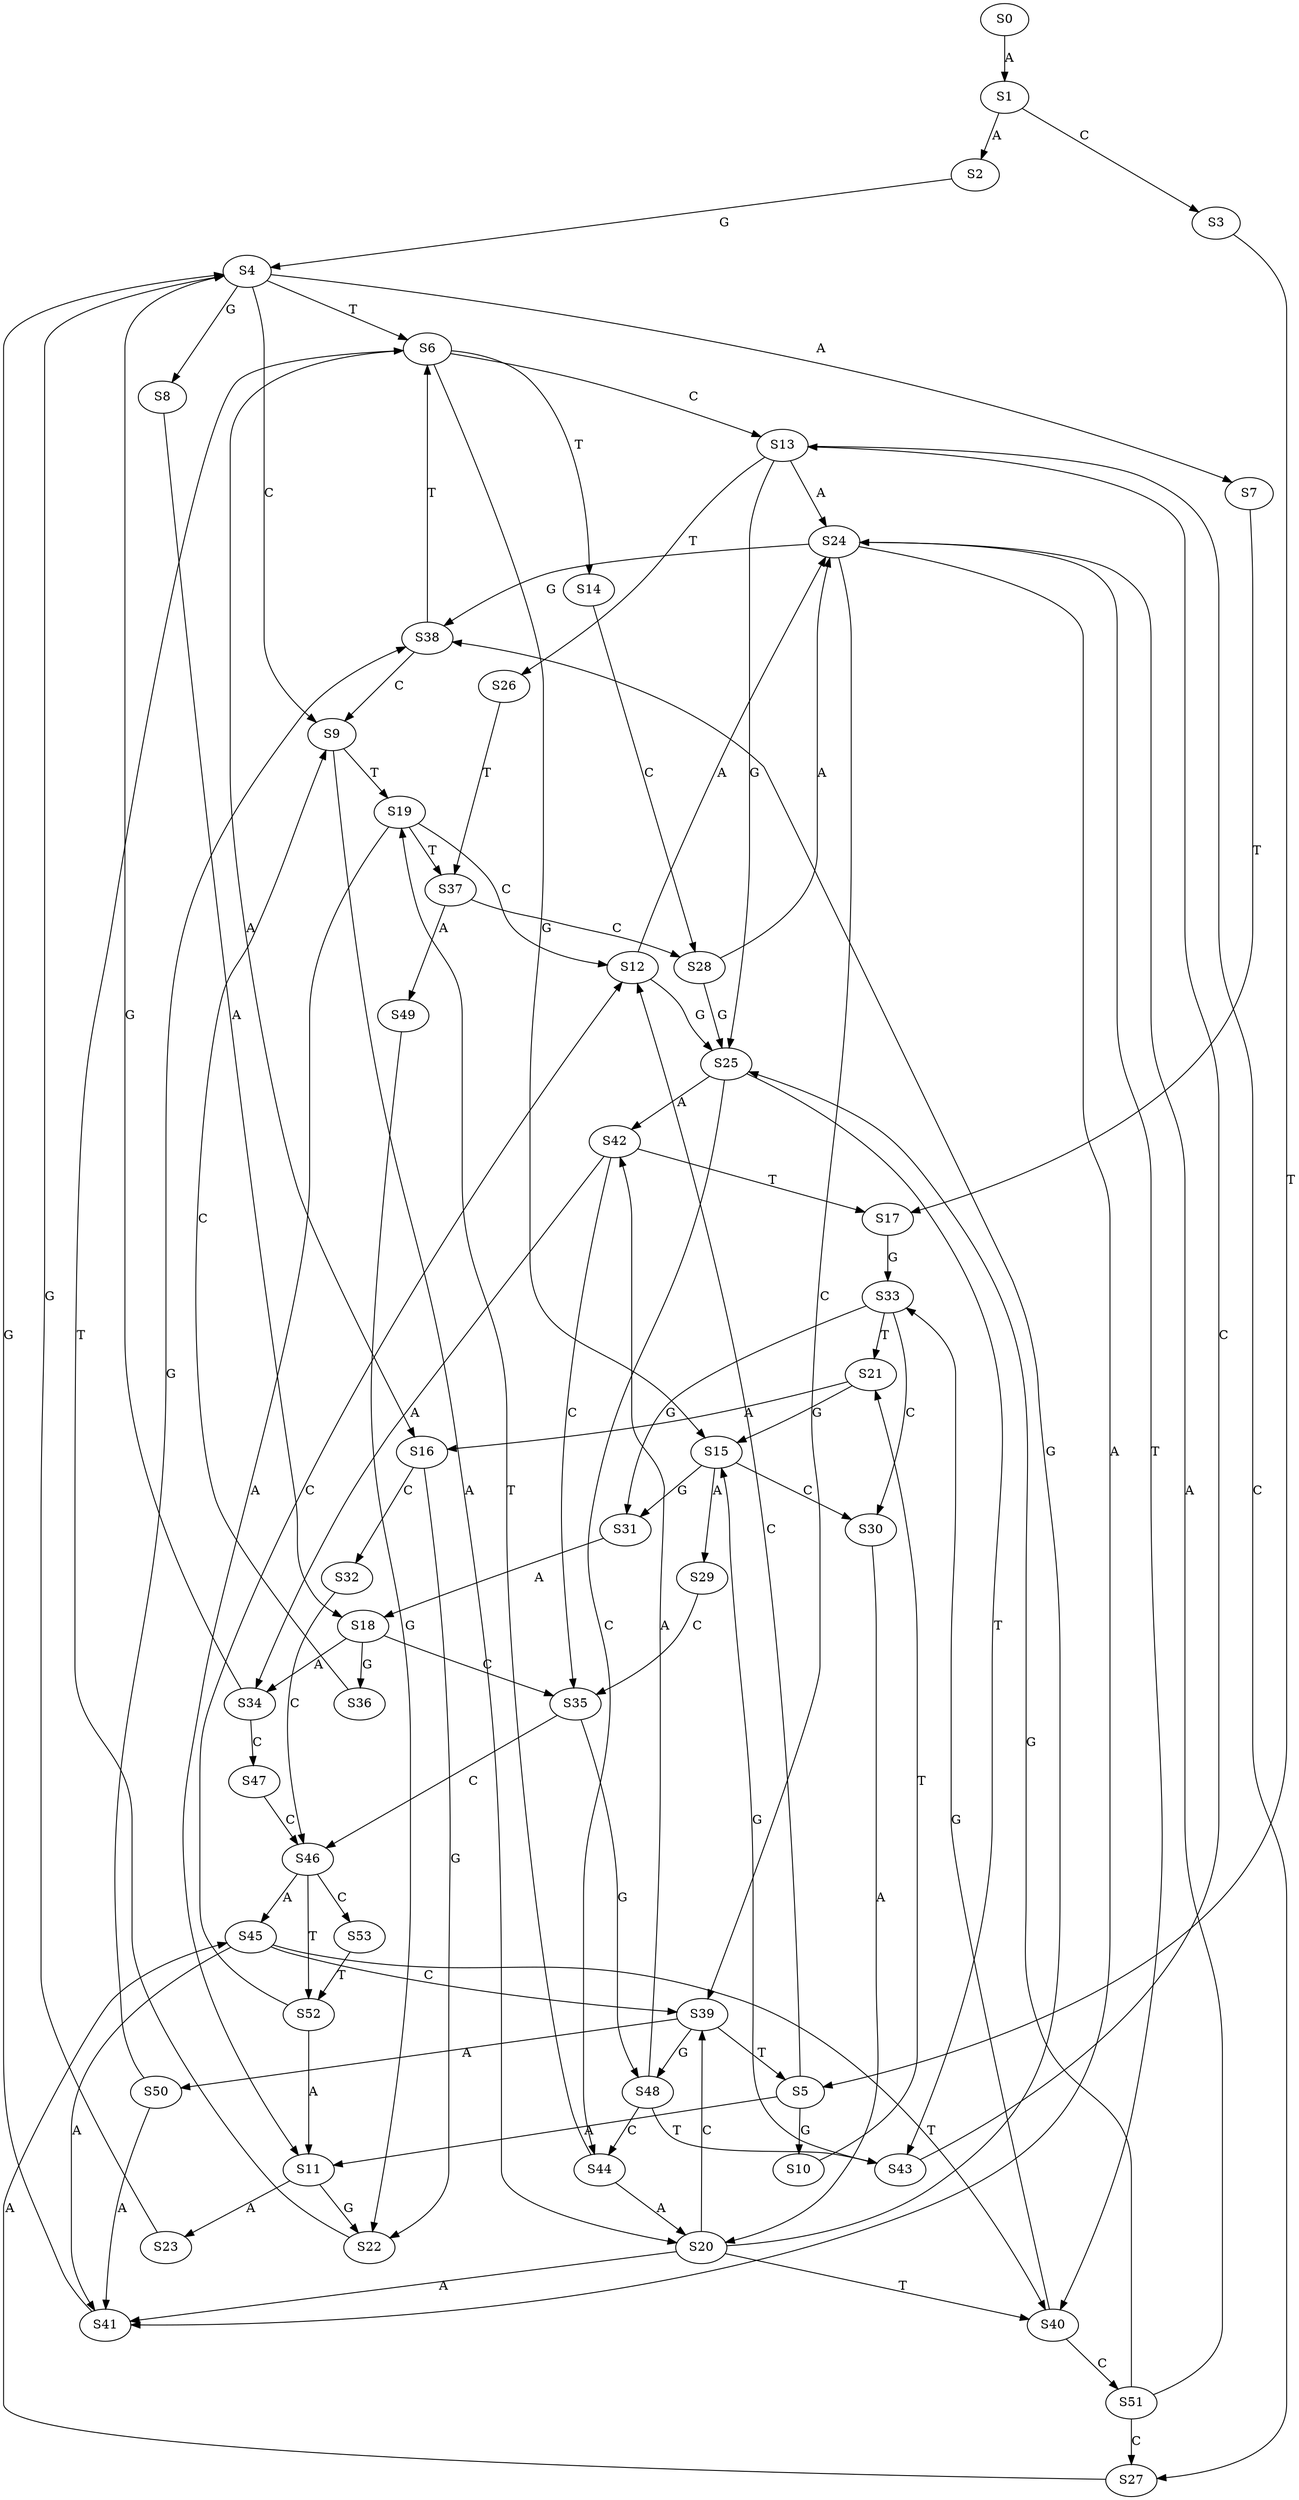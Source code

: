 strict digraph  {
	S0 -> S1 [ label = A ];
	S1 -> S2 [ label = A ];
	S1 -> S3 [ label = C ];
	S2 -> S4 [ label = G ];
	S3 -> S5 [ label = T ];
	S4 -> S6 [ label = T ];
	S4 -> S7 [ label = A ];
	S4 -> S8 [ label = G ];
	S4 -> S9 [ label = C ];
	S5 -> S10 [ label = G ];
	S5 -> S11 [ label = A ];
	S5 -> S12 [ label = C ];
	S6 -> S13 [ label = C ];
	S6 -> S14 [ label = T ];
	S6 -> S15 [ label = G ];
	S6 -> S16 [ label = A ];
	S7 -> S17 [ label = T ];
	S8 -> S18 [ label = A ];
	S9 -> S19 [ label = T ];
	S9 -> S20 [ label = A ];
	S10 -> S21 [ label = T ];
	S11 -> S22 [ label = G ];
	S11 -> S23 [ label = A ];
	S12 -> S24 [ label = A ];
	S12 -> S25 [ label = G ];
	S13 -> S24 [ label = A ];
	S13 -> S26 [ label = T ];
	S13 -> S27 [ label = C ];
	S13 -> S25 [ label = G ];
	S14 -> S28 [ label = C ];
	S15 -> S29 [ label = A ];
	S15 -> S30 [ label = C ];
	S15 -> S31 [ label = G ];
	S16 -> S22 [ label = G ];
	S16 -> S32 [ label = C ];
	S17 -> S33 [ label = G ];
	S18 -> S34 [ label = A ];
	S18 -> S35 [ label = C ];
	S18 -> S36 [ label = G ];
	S19 -> S37 [ label = T ];
	S19 -> S11 [ label = A ];
	S19 -> S12 [ label = C ];
	S20 -> S38 [ label = G ];
	S20 -> S39 [ label = C ];
	S20 -> S40 [ label = T ];
	S20 -> S41 [ label = A ];
	S21 -> S15 [ label = G ];
	S21 -> S16 [ label = A ];
	S22 -> S6 [ label = T ];
	S23 -> S4 [ label = G ];
	S24 -> S40 [ label = T ];
	S24 -> S38 [ label = G ];
	S24 -> S41 [ label = A ];
	S24 -> S39 [ label = C ];
	S25 -> S42 [ label = A ];
	S25 -> S43 [ label = T ];
	S25 -> S44 [ label = C ];
	S26 -> S37 [ label = T ];
	S27 -> S45 [ label = A ];
	S28 -> S24 [ label = A ];
	S28 -> S25 [ label = G ];
	S29 -> S35 [ label = C ];
	S30 -> S20 [ label = A ];
	S31 -> S18 [ label = A ];
	S32 -> S46 [ label = C ];
	S33 -> S30 [ label = C ];
	S33 -> S31 [ label = G ];
	S33 -> S21 [ label = T ];
	S34 -> S47 [ label = C ];
	S34 -> S4 [ label = G ];
	S35 -> S48 [ label = G ];
	S35 -> S46 [ label = C ];
	S36 -> S9 [ label = C ];
	S37 -> S49 [ label = A ];
	S37 -> S28 [ label = C ];
	S38 -> S9 [ label = C ];
	S38 -> S6 [ label = T ];
	S39 -> S50 [ label = A ];
	S39 -> S48 [ label = G ];
	S39 -> S5 [ label = T ];
	S40 -> S33 [ label = G ];
	S40 -> S51 [ label = C ];
	S41 -> S4 [ label = G ];
	S42 -> S34 [ label = A ];
	S42 -> S35 [ label = C ];
	S42 -> S17 [ label = T ];
	S43 -> S13 [ label = C ];
	S43 -> S15 [ label = G ];
	S44 -> S19 [ label = T ];
	S44 -> S20 [ label = A ];
	S45 -> S41 [ label = A ];
	S45 -> S40 [ label = T ];
	S45 -> S39 [ label = C ];
	S46 -> S45 [ label = A ];
	S46 -> S52 [ label = T ];
	S46 -> S53 [ label = C ];
	S47 -> S46 [ label = C ];
	S48 -> S44 [ label = C ];
	S48 -> S42 [ label = A ];
	S48 -> S43 [ label = T ];
	S49 -> S22 [ label = G ];
	S50 -> S38 [ label = G ];
	S50 -> S41 [ label = A ];
	S51 -> S27 [ label = C ];
	S51 -> S25 [ label = G ];
	S51 -> S24 [ label = A ];
	S52 -> S11 [ label = A ];
	S52 -> S12 [ label = C ];
	S53 -> S52 [ label = T ];
}
